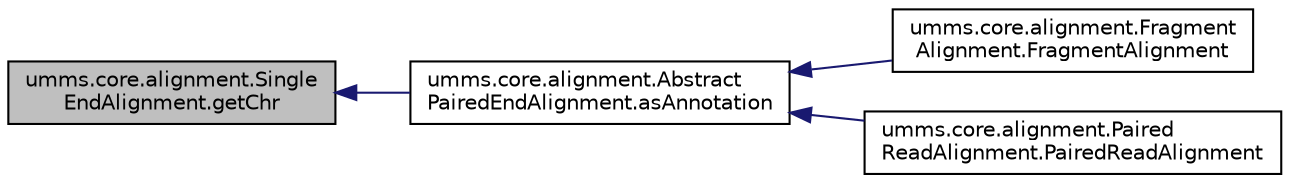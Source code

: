 digraph "umms.core.alignment.SingleEndAlignment.getChr"
{
  edge [fontname="Helvetica",fontsize="10",labelfontname="Helvetica",labelfontsize="10"];
  node [fontname="Helvetica",fontsize="10",shape=record];
  rankdir="LR";
  Node1 [label="umms.core.alignment.Single\lEndAlignment.getChr",height=0.2,width=0.4,color="black", fillcolor="grey75", style="filled" fontcolor="black"];
  Node1 -> Node2 [dir="back",color="midnightblue",fontsize="10",style="solid",fontname="Helvetica"];
  Node2 [label="umms.core.alignment.Abstract\lPairedEndAlignment.asAnnotation",height=0.2,width=0.4,color="black", fillcolor="white", style="filled",URL="$classumms_1_1core_1_1alignment_1_1_abstract_paired_end_alignment.html#a27d82ac9daf62cf46f5385d770efc69c"];
  Node2 -> Node3 [dir="back",color="midnightblue",fontsize="10",style="solid",fontname="Helvetica"];
  Node3 [label="umms.core.alignment.Fragment\lAlignment.FragmentAlignment",height=0.2,width=0.4,color="black", fillcolor="white", style="filled",URL="$classumms_1_1core_1_1alignment_1_1_fragment_alignment.html#a21910a9455f7de2888d3b3ee09f2676f"];
  Node2 -> Node4 [dir="back",color="midnightblue",fontsize="10",style="solid",fontname="Helvetica"];
  Node4 [label="umms.core.alignment.Paired\lReadAlignment.PairedReadAlignment",height=0.2,width=0.4,color="black", fillcolor="white", style="filled",URL="$classumms_1_1core_1_1alignment_1_1_paired_read_alignment.html#a6609a3c5287be9f501817f0971ede078"];
}
